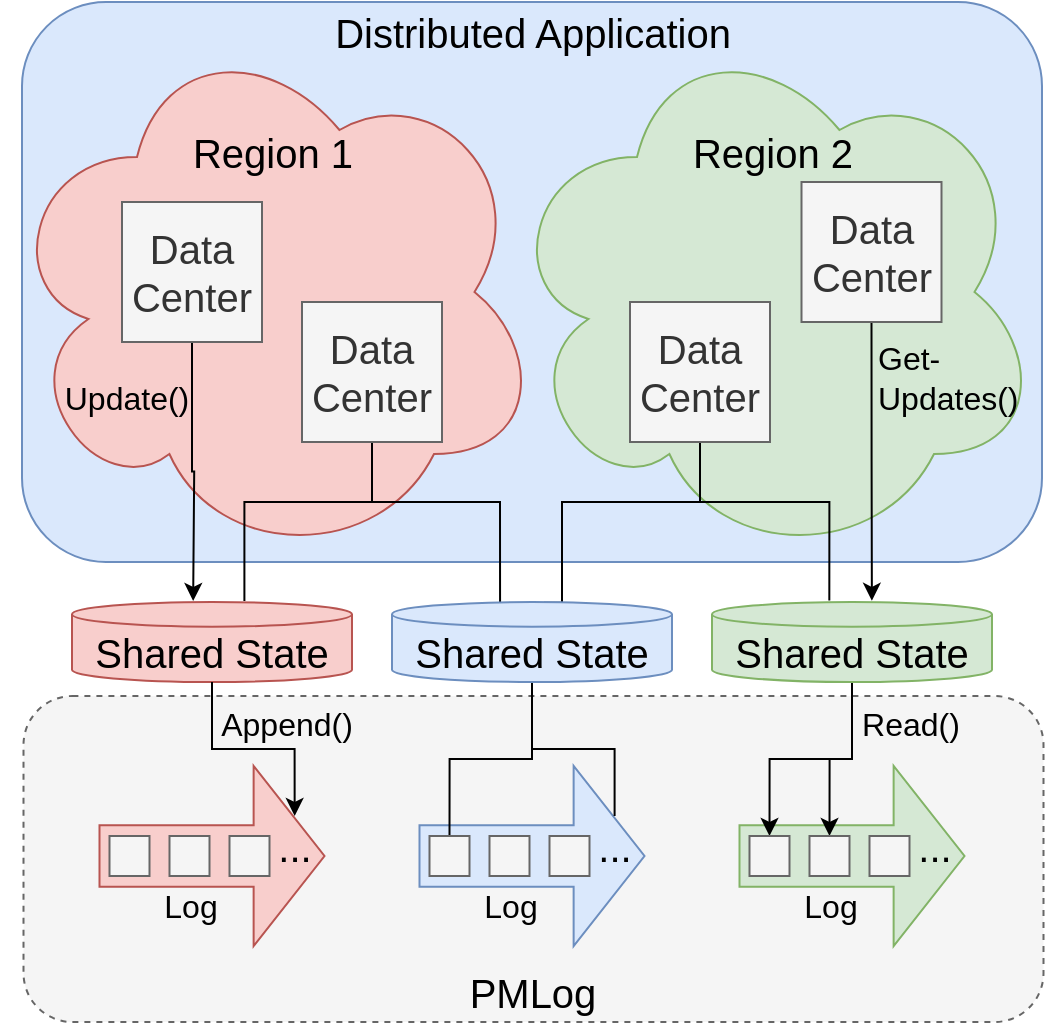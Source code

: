 <mxfile version="15.4.3" type="github">
  <diagram id="oAO2pZPT0fUoAgwEP57n" name="Page-1">
    <mxGraphModel dx="1181" dy="631" grid="1" gridSize="10" guides="1" tooltips="1" connect="1" arrows="1" fold="1" page="1" pageScale="1" pageWidth="827" pageHeight="1169" math="0" shadow="0">
      <root>
        <mxCell id="0" />
        <mxCell id="1" parent="0" />
        <mxCell id="HYF0p5ySEpvF-ASJsfjQ-79" value="" style="rounded=1;whiteSpace=wrap;html=1;fontSize=16;fillColor=#f5f5f5;align=left;dashed=1;strokeColor=#666666;fontColor=#333333;" vertex="1" parent="1">
          <mxGeometry x="110.75" y="677" width="510" height="163" as="geometry" />
        </mxCell>
        <mxCell id="HYF0p5ySEpvF-ASJsfjQ-60" value="" style="shape=singleArrow;whiteSpace=wrap;html=1;arrowWidth=0.342;arrowSize=0.315;fontSize=20;fillColor=#d5e8d4;strokeColor=#82b366;" vertex="1" parent="1">
          <mxGeometry x="468.75" y="712" width="112.5" height="90" as="geometry" />
        </mxCell>
        <mxCell id="HYF0p5ySEpvF-ASJsfjQ-55" value="" style="shape=singleArrow;whiteSpace=wrap;html=1;arrowWidth=0.342;arrowSize=0.315;fontSize=20;fillColor=#f8cecc;strokeColor=#b85450;" vertex="1" parent="1">
          <mxGeometry x="148.75" y="712" width="112.5" height="90" as="geometry" />
        </mxCell>
        <mxCell id="HYF0p5ySEpvF-ASJsfjQ-34" value="" style="shape=singleArrow;whiteSpace=wrap;html=1;arrowWidth=0.342;arrowSize=0.315;fontSize=20;fillColor=#dae8fc;strokeColor=#6c8ebf;" vertex="1" parent="1">
          <mxGeometry x="308.75" y="712" width="112.5" height="90" as="geometry" />
        </mxCell>
        <mxCell id="HYF0p5ySEpvF-ASJsfjQ-19" value="" style="rounded=1;whiteSpace=wrap;html=1;fontSize=20;fillColor=#dae8fc;strokeColor=#6c8ebf;" vertex="1" parent="1">
          <mxGeometry x="110" y="330" width="510" height="280" as="geometry" />
        </mxCell>
        <mxCell id="HYF0p5ySEpvF-ASJsfjQ-12" value="" style="ellipse;shape=cloud;whiteSpace=wrap;html=1;fillColor=#f8cecc;strokeColor=#b85450;" vertex="1" parent="1">
          <mxGeometry x="100" y="340" width="270" height="270" as="geometry" />
        </mxCell>
        <mxCell id="HYF0p5ySEpvF-ASJsfjQ-24" style="edgeStyle=orthogonalEdgeStyle;rounded=0;orthogonalLoop=1;jettySize=auto;html=1;exitX=0.5;exitY=1;exitDx=0;exitDy=0;entryX=0.397;entryY=-0.01;entryDx=0;entryDy=0;entryPerimeter=0;fontSize=20;" edge="1" parent="1" source="HYF0p5ySEpvF-ASJsfjQ-13">
          <mxGeometry relative="1" as="geometry">
            <mxPoint x="195.58" y="629.5" as="targetPoint" />
          </mxGeometry>
        </mxCell>
        <mxCell id="HYF0p5ySEpvF-ASJsfjQ-13" value="&lt;font style=&quot;font-size: 20px&quot;&gt;Data&lt;br&gt;Center&lt;/font&gt;" style="whiteSpace=wrap;html=1;aspect=fixed;fillColor=#f5f5f5;strokeColor=#666666;fontColor=#333333;" vertex="1" parent="1">
          <mxGeometry x="160" y="430" width="70" height="70" as="geometry" />
        </mxCell>
        <mxCell id="HYF0p5ySEpvF-ASJsfjQ-26" style="edgeStyle=orthogonalEdgeStyle;rounded=0;orthogonalLoop=1;jettySize=auto;html=1;exitX=0.5;exitY=1;exitDx=0;exitDy=0;fontSize=20;entryX=0.58;entryY=-0.01;entryDx=0;entryDy=0;entryPerimeter=0;endArrow=none;endFill=0;" edge="1" parent="1" source="HYF0p5ySEpvF-ASJsfjQ-14">
          <mxGeometry relative="1" as="geometry">
            <mxPoint x="221.2" y="629.5" as="targetPoint" />
            <Array as="points">
              <mxPoint x="285" y="580" />
              <mxPoint x="221" y="580" />
            </Array>
          </mxGeometry>
        </mxCell>
        <mxCell id="HYF0p5ySEpvF-ASJsfjQ-53" style="edgeStyle=orthogonalEdgeStyle;rounded=0;orthogonalLoop=1;jettySize=auto;html=1;exitX=0.5;exitY=1;exitDx=0;exitDy=0;fontSize=16;endArrow=none;endFill=0;entryX=0.386;entryY=0;entryDx=0;entryDy=0;entryPerimeter=0;" edge="1" parent="1" source="HYF0p5ySEpvF-ASJsfjQ-14" target="HYF0p5ySEpvF-ASJsfjQ-21">
          <mxGeometry relative="1" as="geometry">
            <mxPoint x="349" y="620" as="targetPoint" />
            <Array as="points">
              <mxPoint x="285" y="580" />
              <mxPoint x="349" y="580" />
            </Array>
          </mxGeometry>
        </mxCell>
        <mxCell id="HYF0p5ySEpvF-ASJsfjQ-14" value="&lt;font style=&quot;font-size: 20px&quot;&gt;Data&lt;br&gt;Center&lt;/font&gt;" style="whiteSpace=wrap;html=1;aspect=fixed;fillColor=#f5f5f5;strokeColor=#666666;fontColor=#333333;" vertex="1" parent="1">
          <mxGeometry x="250" y="480" width="70" height="70" as="geometry" />
        </mxCell>
        <mxCell id="HYF0p5ySEpvF-ASJsfjQ-15" value="" style="ellipse;shape=cloud;whiteSpace=wrap;html=1;fillColor=#d5e8d4;strokeColor=#82b366;" vertex="1" parent="1">
          <mxGeometry x="350" y="340" width="270" height="270" as="geometry" />
        </mxCell>
        <mxCell id="HYF0p5ySEpvF-ASJsfjQ-30" style="edgeStyle=orthogonalEdgeStyle;rounded=0;orthogonalLoop=1;jettySize=auto;html=1;exitX=0.5;exitY=1;exitDx=0;exitDy=0;entryX=0.419;entryY=-0.015;entryDx=0;entryDy=0;entryPerimeter=0;fontSize=20;endArrow=none;endFill=0;" edge="1" parent="1" source="HYF0p5ySEpvF-ASJsfjQ-16">
          <mxGeometry relative="1" as="geometry">
            <mxPoint x="513.66" y="629.25" as="targetPoint" />
            <Array as="points">
              <mxPoint x="449" y="580" />
              <mxPoint x="514" y="580" />
            </Array>
          </mxGeometry>
        </mxCell>
        <mxCell id="HYF0p5ySEpvF-ASJsfjQ-54" style="edgeStyle=orthogonalEdgeStyle;rounded=0;orthogonalLoop=1;jettySize=auto;html=1;exitX=0.5;exitY=1;exitDx=0;exitDy=0;entryX=0.543;entryY=0.008;entryDx=0;entryDy=0;entryPerimeter=0;fontSize=16;endArrow=none;endFill=0;" edge="1" parent="1" source="HYF0p5ySEpvF-ASJsfjQ-16" target="HYF0p5ySEpvF-ASJsfjQ-21">
          <mxGeometry relative="1" as="geometry">
            <Array as="points">
              <mxPoint x="449" y="580" />
              <mxPoint x="380" y="580" />
              <mxPoint x="380" y="630" />
            </Array>
          </mxGeometry>
        </mxCell>
        <mxCell id="HYF0p5ySEpvF-ASJsfjQ-16" value="&lt;font style=&quot;font-size: 20px&quot;&gt;Data&lt;br&gt;Center&lt;/font&gt;" style="whiteSpace=wrap;html=1;aspect=fixed;fillColor=#f5f5f5;strokeColor=#666666;fontColor=#333333;" vertex="1" parent="1">
          <mxGeometry x="414" y="480" width="70" height="70" as="geometry" />
        </mxCell>
        <mxCell id="HYF0p5ySEpvF-ASJsfjQ-28" style="edgeStyle=orthogonalEdgeStyle;rounded=0;orthogonalLoop=1;jettySize=auto;html=1;exitX=0.5;exitY=1;exitDx=0;exitDy=0;entryX=0.571;entryY=-0.012;entryDx=0;entryDy=0;entryPerimeter=0;fontSize=20;startArrow=none;startFill=0;endArrow=classic;endFill=1;" edge="1" parent="1" source="HYF0p5ySEpvF-ASJsfjQ-17">
          <mxGeometry relative="1" as="geometry">
            <mxPoint x="534.94" y="629.4" as="targetPoint" />
          </mxGeometry>
        </mxCell>
        <mxCell id="HYF0p5ySEpvF-ASJsfjQ-17" value="&lt;font style=&quot;font-size: 20px&quot;&gt;Data&lt;br&gt;Center&lt;/font&gt;" style="whiteSpace=wrap;html=1;aspect=fixed;fillColor=#f5f5f5;strokeColor=#666666;fontColor=#333333;" vertex="1" parent="1">
          <mxGeometry x="499.75" y="420" width="70" height="70" as="geometry" />
        </mxCell>
        <mxCell id="HYF0p5ySEpvF-ASJsfjQ-18" value="Distributed Application" style="text;html=1;align=center;verticalAlign=middle;resizable=0;points=[];autosize=1;strokeColor=none;fillColor=none;fontSize=20;" vertex="1" parent="1">
          <mxGeometry x="260" y="330" width="210" height="30" as="geometry" />
        </mxCell>
        <mxCell id="HYF0p5ySEpvF-ASJsfjQ-74" style="edgeStyle=orthogonalEdgeStyle;rounded=0;orthogonalLoop=1;jettySize=auto;html=1;exitX=0.5;exitY=1;exitDx=0;exitDy=0;exitPerimeter=0;entryX=0.5;entryY=0;entryDx=0;entryDy=0;fontSize=16;startArrow=none;startFill=0;endArrow=none;endFill=0;" edge="1" parent="1" source="HYF0p5ySEpvF-ASJsfjQ-21" target="HYF0p5ySEpvF-ASJsfjQ-35">
          <mxGeometry relative="1" as="geometry" />
        </mxCell>
        <mxCell id="HYF0p5ySEpvF-ASJsfjQ-75" style="edgeStyle=orthogonalEdgeStyle;rounded=0;orthogonalLoop=1;jettySize=auto;html=1;exitX=0.5;exitY=1;exitDx=0;exitDy=0;exitPerimeter=0;fontSize=16;startArrow=none;startFill=0;endArrow=none;endFill=0;" edge="1" parent="1" source="HYF0p5ySEpvF-ASJsfjQ-21" target="HYF0p5ySEpvF-ASJsfjQ-40">
          <mxGeometry relative="1" as="geometry" />
        </mxCell>
        <mxCell id="HYF0p5ySEpvF-ASJsfjQ-21" value="Shared State" style="shape=cylinder3;whiteSpace=wrap;html=1;boundedLbl=1;backgroundOutline=1;size=6.167;fontSize=20;fillColor=#dae8fc;strokeColor=#6c8ebf;" vertex="1" parent="1">
          <mxGeometry x="295" y="630" width="140" height="40" as="geometry" />
        </mxCell>
        <mxCell id="HYF0p5ySEpvF-ASJsfjQ-29" value="PMLog" style="text;html=1;align=center;verticalAlign=middle;resizable=0;points=[];autosize=1;strokeColor=none;fillColor=none;fontSize=20;" vertex="1" parent="1">
          <mxGeometry x="325" y="810" width="80" height="30" as="geometry" />
        </mxCell>
        <mxCell id="HYF0p5ySEpvF-ASJsfjQ-31" value="Region 1" style="text;html=1;align=center;verticalAlign=middle;resizable=0;points=[];autosize=1;strokeColor=none;fillColor=none;fontSize=20;" vertex="1" parent="1">
          <mxGeometry x="185" y="390" width="100" height="30" as="geometry" />
        </mxCell>
        <mxCell id="HYF0p5ySEpvF-ASJsfjQ-32" value="Region 2" style="text;html=1;align=center;verticalAlign=middle;resizable=0;points=[];autosize=1;strokeColor=none;fillColor=none;fontSize=20;" vertex="1" parent="1">
          <mxGeometry x="435" y="390" width="100" height="30" as="geometry" />
        </mxCell>
        <mxCell id="HYF0p5ySEpvF-ASJsfjQ-35" value="" style="whiteSpace=wrap;html=1;aspect=fixed;fontSize=20;fillColor=#f5f5f5;strokeColor=#666666;fontColor=#333333;" vertex="1" parent="1">
          <mxGeometry x="313.75" y="747" width="20" height="20" as="geometry" />
        </mxCell>
        <mxCell id="HYF0p5ySEpvF-ASJsfjQ-36" value="" style="whiteSpace=wrap;html=1;aspect=fixed;fontSize=20;fillColor=#f5f5f5;strokeColor=#666666;fontColor=#333333;" vertex="1" parent="1">
          <mxGeometry x="343.75" y="747" width="20" height="20" as="geometry" />
        </mxCell>
        <mxCell id="HYF0p5ySEpvF-ASJsfjQ-37" value="" style="whiteSpace=wrap;html=1;aspect=fixed;fontSize=20;fillColor=#f5f5f5;strokeColor=#666666;fontColor=#333333;" vertex="1" parent="1">
          <mxGeometry x="373.75" y="747" width="20" height="20" as="geometry" />
        </mxCell>
        <mxCell id="HYF0p5ySEpvF-ASJsfjQ-40" value="..." style="text;html=1;align=center;verticalAlign=middle;resizable=0;points=[];autosize=1;strokeColor=none;fillColor=none;fontSize=20;" vertex="1" parent="1">
          <mxGeometry x="391.25" y="737" width="30" height="30" as="geometry" />
        </mxCell>
        <mxCell id="HYF0p5ySEpvF-ASJsfjQ-50" value="Shared State" style="shape=cylinder3;whiteSpace=wrap;html=1;boundedLbl=1;backgroundOutline=1;size=6.167;fontSize=20;fillColor=#f8cecc;strokeColor=#b85450;" vertex="1" parent="1">
          <mxGeometry x="135" y="630" width="140" height="40" as="geometry" />
        </mxCell>
        <mxCell id="HYF0p5ySEpvF-ASJsfjQ-77" style="edgeStyle=orthogonalEdgeStyle;rounded=0;orthogonalLoop=1;jettySize=auto;html=1;exitX=0.5;exitY=1;exitDx=0;exitDy=0;exitPerimeter=0;entryX=0.5;entryY=0;entryDx=0;entryDy=0;fontSize=16;startArrow=none;startFill=0;endArrow=classic;endFill=1;" edge="1" parent="1" source="HYF0p5ySEpvF-ASJsfjQ-51" target="HYF0p5ySEpvF-ASJsfjQ-61">
          <mxGeometry relative="1" as="geometry" />
        </mxCell>
        <mxCell id="HYF0p5ySEpvF-ASJsfjQ-78" style="edgeStyle=orthogonalEdgeStyle;rounded=0;orthogonalLoop=1;jettySize=auto;html=1;exitX=0.5;exitY=1;exitDx=0;exitDy=0;exitPerimeter=0;entryX=0.5;entryY=0;entryDx=0;entryDy=0;fontSize=16;startArrow=none;startFill=0;endArrow=classic;endFill=1;" edge="1" parent="1" source="HYF0p5ySEpvF-ASJsfjQ-51" target="HYF0p5ySEpvF-ASJsfjQ-62">
          <mxGeometry relative="1" as="geometry" />
        </mxCell>
        <mxCell id="HYF0p5ySEpvF-ASJsfjQ-51" value="Shared State" style="shape=cylinder3;whiteSpace=wrap;html=1;boundedLbl=1;backgroundOutline=1;size=6.167;fontSize=20;fillColor=#d5e8d4;strokeColor=#82b366;" vertex="1" parent="1">
          <mxGeometry x="455" y="630" width="140" height="40" as="geometry" />
        </mxCell>
        <mxCell id="HYF0p5ySEpvF-ASJsfjQ-56" value="" style="whiteSpace=wrap;html=1;aspect=fixed;fontSize=20;fillColor=#f5f5f5;strokeColor=#666666;fontColor=#333333;" vertex="1" parent="1">
          <mxGeometry x="153.75" y="747" width="20" height="20" as="geometry" />
        </mxCell>
        <mxCell id="HYF0p5ySEpvF-ASJsfjQ-57" value="" style="whiteSpace=wrap;html=1;aspect=fixed;fontSize=20;fillColor=#f5f5f5;strokeColor=#666666;fontColor=#333333;" vertex="1" parent="1">
          <mxGeometry x="183.75" y="747" width="20" height="20" as="geometry" />
        </mxCell>
        <mxCell id="HYF0p5ySEpvF-ASJsfjQ-58" value="" style="whiteSpace=wrap;html=1;aspect=fixed;fontSize=20;fillColor=#f5f5f5;strokeColor=#666666;fontColor=#333333;" vertex="1" parent="1">
          <mxGeometry x="213.75" y="747" width="20" height="20" as="geometry" />
        </mxCell>
        <mxCell id="HYF0p5ySEpvF-ASJsfjQ-59" value="..." style="text;html=1;align=center;verticalAlign=middle;resizable=0;points=[];autosize=1;strokeColor=none;fillColor=none;fontSize=20;" vertex="1" parent="1">
          <mxGeometry x="231.25" y="737" width="30" height="30" as="geometry" />
        </mxCell>
        <mxCell id="HYF0p5ySEpvF-ASJsfjQ-61" value="" style="whiteSpace=wrap;html=1;aspect=fixed;fontSize=20;fillColor=#f5f5f5;strokeColor=#666666;fontColor=#333333;" vertex="1" parent="1">
          <mxGeometry x="473.75" y="747" width="20" height="20" as="geometry" />
        </mxCell>
        <mxCell id="HYF0p5ySEpvF-ASJsfjQ-62" value="" style="whiteSpace=wrap;html=1;aspect=fixed;fontSize=20;fillColor=#f5f5f5;strokeColor=#666666;fontColor=#333333;" vertex="1" parent="1">
          <mxGeometry x="503.75" y="747" width="20" height="20" as="geometry" />
        </mxCell>
        <mxCell id="HYF0p5ySEpvF-ASJsfjQ-63" value="" style="whiteSpace=wrap;html=1;aspect=fixed;fontSize=20;fillColor=#f5f5f5;strokeColor=#666666;fontColor=#333333;" vertex="1" parent="1">
          <mxGeometry x="533.75" y="747" width="20" height="20" as="geometry" />
        </mxCell>
        <mxCell id="HYF0p5ySEpvF-ASJsfjQ-64" value="..." style="text;html=1;align=center;verticalAlign=middle;resizable=0;points=[];autosize=1;strokeColor=none;fillColor=none;fontSize=20;" vertex="1" parent="1">
          <mxGeometry x="551.25" y="737" width="30" height="30" as="geometry" />
        </mxCell>
        <mxCell id="HYF0p5ySEpvF-ASJsfjQ-65" value="Update()" style="text;html=1;align=center;verticalAlign=middle;resizable=0;points=[];autosize=1;strokeColor=none;fillColor=none;fontSize=16;" vertex="1" parent="1">
          <mxGeometry x="121.75" y="518" width="80" height="20" as="geometry" />
        </mxCell>
        <mxCell id="HYF0p5ySEpvF-ASJsfjQ-66" value="Get-&lt;br&gt;Updates()" style="text;html=1;align=left;verticalAlign=middle;resizable=0;points=[];autosize=1;strokeColor=none;fillColor=none;fontSize=16;" vertex="1" parent="1">
          <mxGeometry x="535.75" y="498" width="90" height="40" as="geometry" />
        </mxCell>
        <mxCell id="HYF0p5ySEpvF-ASJsfjQ-70" value="" style="endArrow=classic;html=1;rounded=0;fontSize=16;edgeStyle=orthogonalEdgeStyle;exitX=0.5;exitY=1;exitDx=0;exitDy=0;exitPerimeter=0;entryX=0.503;entryY=0;entryDx=0;entryDy=0;entryPerimeter=0;" edge="1" parent="1" source="HYF0p5ySEpvF-ASJsfjQ-50" target="HYF0p5ySEpvF-ASJsfjQ-59">
          <mxGeometry width="50" height="50" relative="1" as="geometry">
            <mxPoint x="270" y="710" as="sourcePoint" />
            <mxPoint x="320" y="660" as="targetPoint" />
          </mxGeometry>
        </mxCell>
        <mxCell id="HYF0p5ySEpvF-ASJsfjQ-71" value="Append()" style="text;html=1;align=center;verticalAlign=middle;resizable=0;points=[];autosize=1;strokeColor=none;fillColor=none;fontSize=16;" vertex="1" parent="1">
          <mxGeometry x="201.75" y="681" width="80" height="20" as="geometry" />
        </mxCell>
        <mxCell id="HYF0p5ySEpvF-ASJsfjQ-76" value="Read()" style="text;html=1;align=center;verticalAlign=middle;resizable=0;points=[];autosize=1;strokeColor=none;fillColor=none;fontSize=16;" vertex="1" parent="1">
          <mxGeometry x="523.75" y="681" width="60" height="20" as="geometry" />
        </mxCell>
        <mxCell id="HYF0p5ySEpvF-ASJsfjQ-80" value="Log" style="text;html=1;align=center;verticalAlign=middle;resizable=0;points=[];autosize=1;strokeColor=none;fillColor=none;fontSize=16;" vertex="1" parent="1">
          <mxGeometry x="173.75" y="772" width="40" height="20" as="geometry" />
        </mxCell>
        <mxCell id="HYF0p5ySEpvF-ASJsfjQ-81" value="Log" style="text;html=1;align=center;verticalAlign=middle;resizable=0;points=[];autosize=1;strokeColor=none;fillColor=none;fontSize=16;" vertex="1" parent="1">
          <mxGeometry x="333.75" y="772" width="40" height="20" as="geometry" />
        </mxCell>
        <mxCell id="HYF0p5ySEpvF-ASJsfjQ-82" value="Log" style="text;html=1;align=center;verticalAlign=middle;resizable=0;points=[];autosize=1;strokeColor=none;fillColor=none;fontSize=16;" vertex="1" parent="1">
          <mxGeometry x="493.75" y="772" width="40" height="20" as="geometry" />
        </mxCell>
      </root>
    </mxGraphModel>
  </diagram>
</mxfile>

